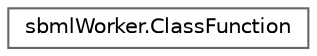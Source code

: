 digraph "Graphical Class Hierarchy"
{
 // LATEX_PDF_SIZE
  bgcolor="transparent";
  edge [fontname=Helvetica,fontsize=10,labelfontname=Helvetica,labelfontsize=10];
  node [fontname=Helvetica,fontsize=10,shape=box,height=0.2,width=0.4];
  rankdir="LR";
  Node0 [id="Node000000",label="sbmlWorker.ClassFunction",height=0.2,width=0.4,color="grey40", fillcolor="white", style="filled",URL="$classsbml_worker_1_1_class_function.html",tooltip=" "];
}
